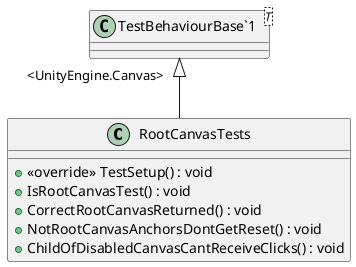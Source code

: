 @startuml
class RootCanvasTests {
    + <<override>> TestSetup() : void
    + IsRootCanvasTest() : void
    + CorrectRootCanvasReturned() : void
    + NotRootCanvasAnchorsDontGetReset() : void
    + ChildOfDisabledCanvasCantReceiveClicks() : void
}
class "TestBehaviourBase`1"<T> {
}
"TestBehaviourBase`1" "<UnityEngine.Canvas>" <|-- RootCanvasTests
@enduml
